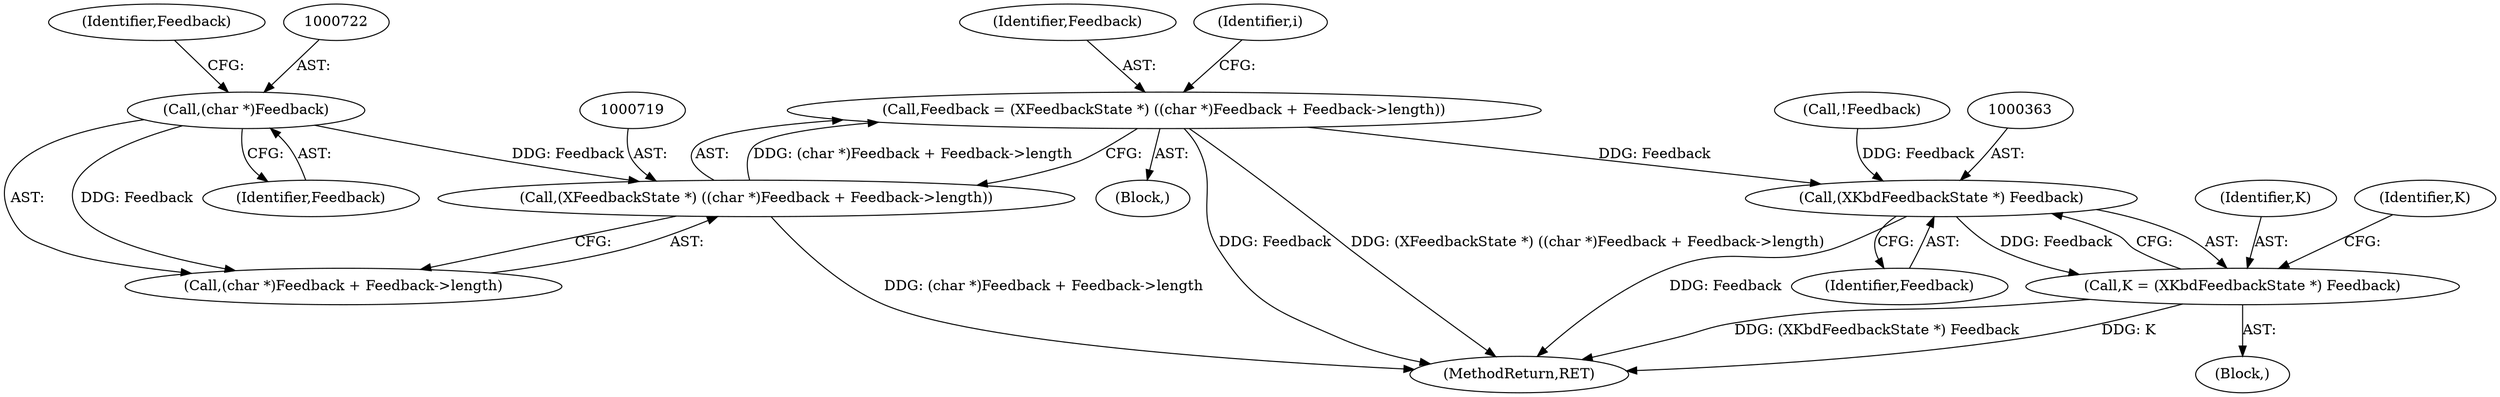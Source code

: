 digraph "0_libXi_19a9cd607de73947fcfb104682f203ffe4e1f4e5_1@integer" {
"1000716" [label="(Call,Feedback = (XFeedbackState *) ((char *)Feedback + Feedback->length))"];
"1000718" [label="(Call,(XFeedbackState *) ((char *)Feedback + Feedback->length))"];
"1000721" [label="(Call,(char *)Feedback)"];
"1000362" [label="(Call,(XKbdFeedbackState *) Feedback)"];
"1000360" [label="(Call,K = (XKbdFeedbackState *) Feedback)"];
"1000723" [label="(Identifier,Feedback)"];
"1000349" [label="(Block,)"];
"1000362" [label="(Call,(XKbdFeedbackState *) Feedback)"];
"1000718" [label="(Call,(XFeedbackState *) ((char *)Feedback + Feedback->length))"];
"1000720" [label="(Call,(char *)Feedback + Feedback->length)"];
"1000725" [label="(Identifier,Feedback)"];
"1000721" [label="(Call,(char *)Feedback)"];
"1000717" [label="(Identifier,Feedback)"];
"1000361" [label="(Identifier,K)"];
"1000352" [label="(Block,)"];
"1000330" [label="(Call,!Feedback)"];
"1000367" [label="(Identifier,K)"];
"1000737" [label="(MethodReturn,RET)"];
"1000360" [label="(Call,K = (XKbdFeedbackState *) Feedback)"];
"1000716" [label="(Call,Feedback = (XFeedbackState *) ((char *)Feedback + Feedback->length))"];
"1000364" [label="(Identifier,Feedback)"];
"1000348" [label="(Identifier,i)"];
"1000716" -> "1000349"  [label="AST: "];
"1000716" -> "1000718"  [label="CFG: "];
"1000717" -> "1000716"  [label="AST: "];
"1000718" -> "1000716"  [label="AST: "];
"1000348" -> "1000716"  [label="CFG: "];
"1000716" -> "1000737"  [label="DDG: Feedback"];
"1000716" -> "1000737"  [label="DDG: (XFeedbackState *) ((char *)Feedback + Feedback->length)"];
"1000716" -> "1000362"  [label="DDG: Feedback"];
"1000718" -> "1000716"  [label="DDG: (char *)Feedback + Feedback->length"];
"1000718" -> "1000720"  [label="CFG: "];
"1000719" -> "1000718"  [label="AST: "];
"1000720" -> "1000718"  [label="AST: "];
"1000718" -> "1000737"  [label="DDG: (char *)Feedback + Feedback->length"];
"1000721" -> "1000718"  [label="DDG: Feedback"];
"1000721" -> "1000720"  [label="AST: "];
"1000721" -> "1000723"  [label="CFG: "];
"1000722" -> "1000721"  [label="AST: "];
"1000723" -> "1000721"  [label="AST: "];
"1000725" -> "1000721"  [label="CFG: "];
"1000721" -> "1000720"  [label="DDG: Feedback"];
"1000362" -> "1000360"  [label="AST: "];
"1000362" -> "1000364"  [label="CFG: "];
"1000363" -> "1000362"  [label="AST: "];
"1000364" -> "1000362"  [label="AST: "];
"1000360" -> "1000362"  [label="CFG: "];
"1000362" -> "1000737"  [label="DDG: Feedback"];
"1000362" -> "1000360"  [label="DDG: Feedback"];
"1000330" -> "1000362"  [label="DDG: Feedback"];
"1000360" -> "1000352"  [label="AST: "];
"1000361" -> "1000360"  [label="AST: "];
"1000367" -> "1000360"  [label="CFG: "];
"1000360" -> "1000737"  [label="DDG: K"];
"1000360" -> "1000737"  [label="DDG: (XKbdFeedbackState *) Feedback"];
}
